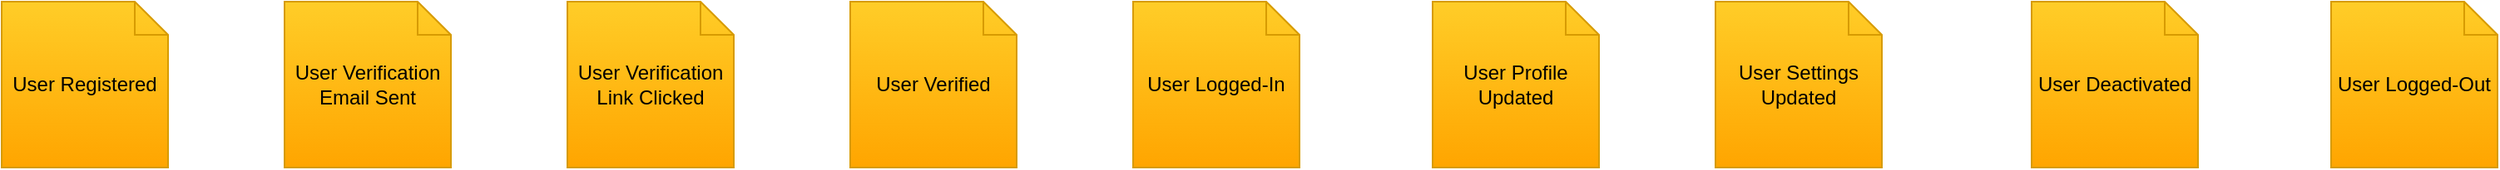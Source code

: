 <mxfile version="13.6.2" type="device" pages="2"><diagram id="eK_7c3xUphr8qKpT9D23" name="IdentityAccess-BigPictureEventStorming"><mxGraphModel dx="1038" dy="607" grid="1" gridSize="10" guides="1" tooltips="1" connect="1" arrows="1" fold="1" page="1" pageScale="1" pageWidth="850" pageHeight="1100" math="0" shadow="0"><root><mxCell id="FxT7KINHo3iBTw3dhVJ--0"/><mxCell id="FxT7KINHo3iBTw3dhVJ--1" parent="FxT7KINHo3iBTw3dhVJ--0"/><mxCell id="X1fd6XHo4mg8r9-g6WNm-3" value="User Registered" style="shape=note;size=20;whiteSpace=wrap;html=1;fillColor=#ffcd28;strokeColor=#d79b00;gradientColor=#ffa500;" vertex="1" parent="FxT7KINHo3iBTw3dhVJ--1"><mxGeometry x="20" y="210" width="100" height="100" as="geometry"/></mxCell><mxCell id="X1fd6XHo4mg8r9-g6WNm-4" value="User Verification Email Sent" style="shape=note;size=20;whiteSpace=wrap;html=1;fillColor=#ffcd28;strokeColor=#d79b00;gradientColor=#ffa500;" vertex="1" parent="FxT7KINHo3iBTw3dhVJ--1"><mxGeometry x="190" y="210" width="100" height="100" as="geometry"/></mxCell><mxCell id="X1fd6XHo4mg8r9-g6WNm-5" value="User Verification Link Clicked" style="shape=note;size=20;whiteSpace=wrap;html=1;fillColor=#ffcd28;strokeColor=#d79b00;gradientColor=#ffa500;" vertex="1" parent="FxT7KINHo3iBTw3dhVJ--1"><mxGeometry x="360" y="210" width="100" height="100" as="geometry"/></mxCell><mxCell id="X1fd6XHo4mg8r9-g6WNm-6" value="User Verified" style="shape=note;size=20;whiteSpace=wrap;html=1;fillColor=#ffcd28;strokeColor=#d79b00;gradientColor=#ffa500;" vertex="1" parent="FxT7KINHo3iBTw3dhVJ--1"><mxGeometry x="530" y="210" width="100" height="100" as="geometry"/></mxCell><mxCell id="X1fd6XHo4mg8r9-g6WNm-7" value="User Logged-In" style="shape=note;size=20;whiteSpace=wrap;html=1;fillColor=#ffcd28;strokeColor=#d79b00;gradientColor=#ffa500;" vertex="1" parent="FxT7KINHo3iBTw3dhVJ--1"><mxGeometry x="700" y="210" width="100" height="100" as="geometry"/></mxCell><mxCell id="X1fd6XHo4mg8r9-g6WNm-8" value="User Logged-Out" style="shape=note;size=20;whiteSpace=wrap;html=1;fillColor=#ffcd28;strokeColor=#d79b00;gradientColor=#ffa500;" vertex="1" parent="FxT7KINHo3iBTw3dhVJ--1"><mxGeometry x="1420" y="210" width="100" height="100" as="geometry"/></mxCell><mxCell id="GkEFzX2W5HmcRZpMrnQu-0" value="User Profile Updated" style="shape=note;size=20;whiteSpace=wrap;html=1;fillColor=#ffcd28;strokeColor=#d79b00;gradientColor=#ffa500;" vertex="1" parent="FxT7KINHo3iBTw3dhVJ--1"><mxGeometry x="880" y="210" width="100" height="100" as="geometry"/></mxCell><mxCell id="GkEFzX2W5HmcRZpMrnQu-1" value="User Settings Updated" style="shape=note;size=20;whiteSpace=wrap;html=1;fillColor=#ffcd28;strokeColor=#d79b00;gradientColor=#ffa500;" vertex="1" parent="FxT7KINHo3iBTw3dhVJ--1"><mxGeometry x="1050" y="210" width="100" height="100" as="geometry"/></mxCell><mxCell id="GkEFzX2W5HmcRZpMrnQu-2" value="User Deactivated" style="shape=note;size=20;whiteSpace=wrap;html=1;fillColor=#ffcd28;strokeColor=#d79b00;gradientColor=#ffa500;" vertex="1" parent="FxT7KINHo3iBTw3dhVJ--1"><mxGeometry x="1240" y="210" width="100" height="100" as="geometry"/></mxCell></root></mxGraphModel></diagram><diagram id="IZoI9i9CYvUdw6ZRjMa_" name="EventStromingTemplate"><mxGraphModel dx="1038" dy="607" grid="1" gridSize="10" guides="1" tooltips="1" connect="1" arrows="1" fold="1" page="1" pageScale="1" pageWidth="850" pageHeight="1100" math="0" shadow="0"><root><mxCell id="5JHLg-qV1rQhRQbNWc27-0"/><mxCell id="5JHLg-qV1rQhRQbNWc27-1" parent="5JHLg-qV1rQhRQbNWc27-0"/><mxCell id="uE7JxZKKp2PEaB72_qG_-0" value="Events" style="shape=note;size=20;whiteSpace=wrap;html=1;fillColor=#ffcd28;strokeColor=#d79b00;gradientColor=#ffa500;" vertex="1" parent="5JHLg-qV1rQhRQbNWc27-1"><mxGeometry x="50" y="60" width="100" height="100" as="geometry"/></mxCell></root></mxGraphModel></diagram></mxfile>